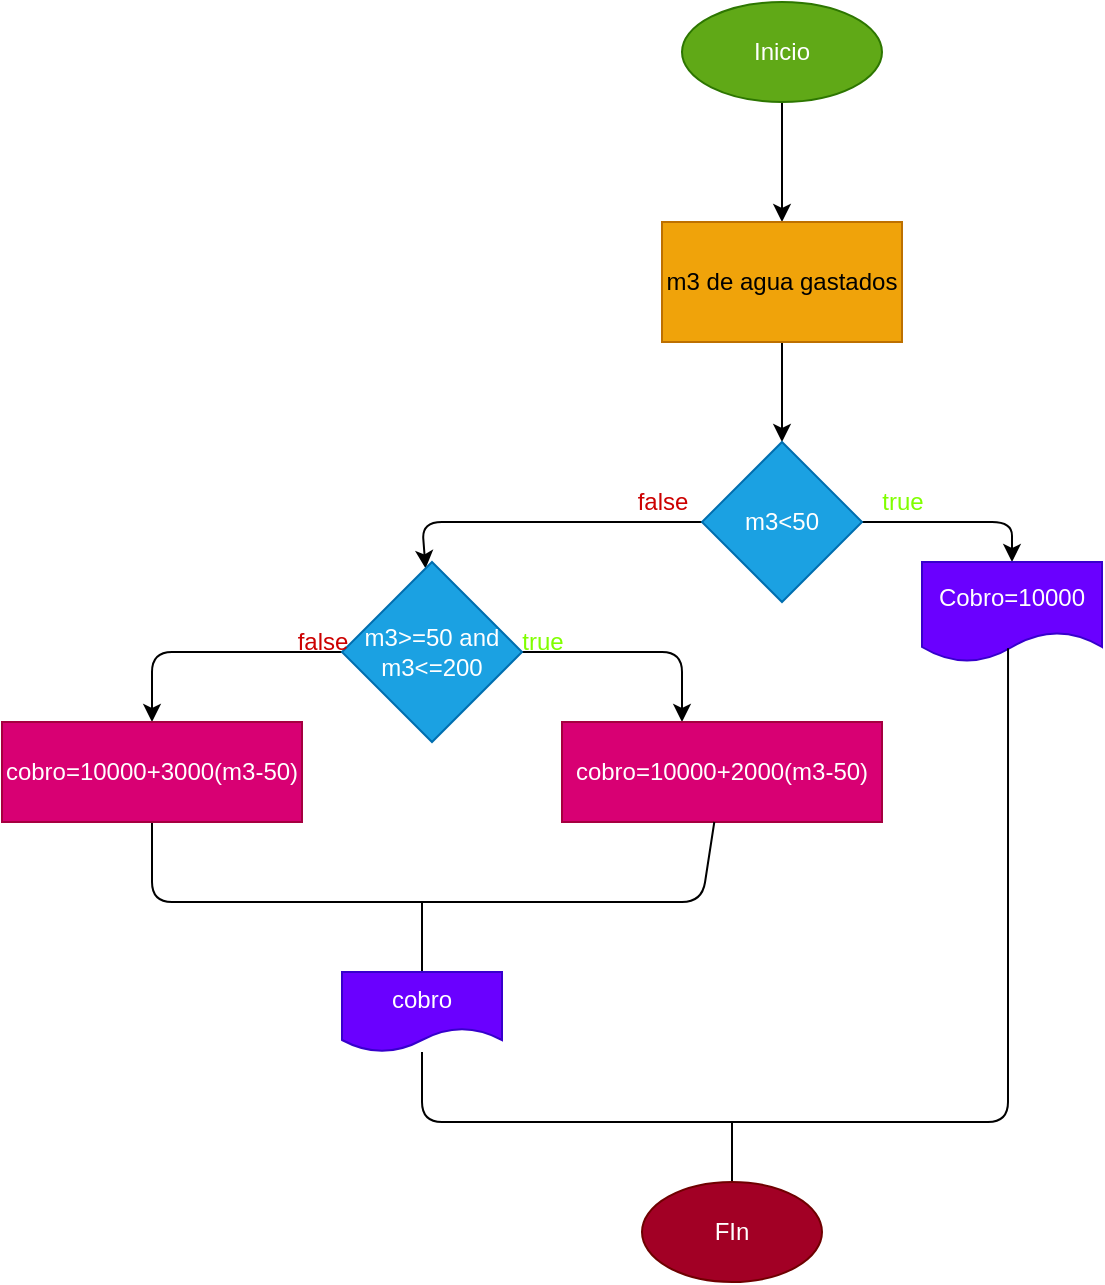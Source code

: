<mxfile>
    <diagram id="IoLIWrKu5vCPAxskdUk6" name="Page-1">
        <mxGraphModel dx="1391" dy="409" grid="1" gridSize="10" guides="1" tooltips="1" connect="1" arrows="1" fold="1" page="1" pageScale="1" pageWidth="827" pageHeight="1169" math="0" shadow="0">
            <root>
                <mxCell id="0"/>
                <mxCell id="1" parent="0"/>
                <mxCell id="4" value="" style="edgeStyle=none;html=1;" parent="1" source="2" target="3" edge="1">
                    <mxGeometry relative="1" as="geometry"/>
                </mxCell>
                <mxCell id="2" value="Inicio" style="ellipse;whiteSpace=wrap;html=1;fillColor=#60a917;fontColor=#ffffff;strokeColor=#2D7600;" parent="1" vertex="1">
                    <mxGeometry x="290" y="80" width="100" height="50" as="geometry"/>
                </mxCell>
                <mxCell id="6" value="" style="edgeStyle=none;html=1;" parent="1" source="3" target="5" edge="1">
                    <mxGeometry relative="1" as="geometry"/>
                </mxCell>
                <mxCell id="3" value="m3 de agua gastados" style="whiteSpace=wrap;html=1;fillColor=#f0a30a;fontColor=#000000;strokeColor=#BD7000;" parent="1" vertex="1">
                    <mxGeometry x="280" y="190" width="120" height="60" as="geometry"/>
                </mxCell>
                <mxCell id="8" style="edgeStyle=none;html=1;" parent="1" source="5" target="7" edge="1">
                    <mxGeometry relative="1" as="geometry">
                        <Array as="points">
                            <mxPoint x="455" y="340"/>
                        </Array>
                    </mxGeometry>
                </mxCell>
                <mxCell id="22" style="edgeStyle=none;html=1;startArrow=none;startFill=0;endArrow=classic;endFill=1;" parent="1" source="5" target="9" edge="1">
                    <mxGeometry relative="1" as="geometry">
                        <Array as="points">
                            <mxPoint x="160" y="340"/>
                        </Array>
                    </mxGeometry>
                </mxCell>
                <mxCell id="5" value="m3&amp;lt;50" style="rhombus;whiteSpace=wrap;html=1;fillColor=#1ba1e2;strokeColor=#006EAF;fontColor=#ffffff;" parent="1" vertex="1">
                    <mxGeometry x="300" y="300" width="80" height="80" as="geometry"/>
                </mxCell>
                <mxCell id="7" value="Cobro=10000" style="shape=document;whiteSpace=wrap;html=1;boundedLbl=1;fillColor=#6a00ff;fontColor=#ffffff;strokeColor=#3700CC;" parent="1" vertex="1">
                    <mxGeometry x="410" y="360" width="90" height="50" as="geometry"/>
                </mxCell>
                <mxCell id="23" style="edgeStyle=none;html=1;startArrow=none;startFill=0;endArrow=classic;endFill=1;" parent="1" source="9" edge="1">
                    <mxGeometry relative="1" as="geometry">
                        <mxPoint x="290" y="440" as="targetPoint"/>
                        <Array as="points">
                            <mxPoint x="290" y="405"/>
                        </Array>
                    </mxGeometry>
                </mxCell>
                <mxCell id="24" style="edgeStyle=none;html=1;startArrow=none;startFill=0;endArrow=classic;endFill=1;" parent="1" source="9" target="16" edge="1">
                    <mxGeometry relative="1" as="geometry">
                        <Array as="points">
                            <mxPoint x="25" y="405"/>
                        </Array>
                    </mxGeometry>
                </mxCell>
                <mxCell id="9" value="m3&amp;gt;=50 and m3&amp;lt;=200" style="rhombus;whiteSpace=wrap;html=1;fillColor=#1ba1e2;fontColor=#ffffff;strokeColor=#006EAF;" parent="1" vertex="1">
                    <mxGeometry x="120" y="360" width="90" height="90" as="geometry"/>
                </mxCell>
                <mxCell id="14" value="cobro=10000+2000(m3-50)" style="whiteSpace=wrap;html=1;fillColor=#d80073;fontColor=#ffffff;strokeColor=#A50040;" parent="1" vertex="1">
                    <mxGeometry x="230" y="440" width="160" height="50" as="geometry"/>
                </mxCell>
                <mxCell id="25" style="edgeStyle=none;html=1;startArrow=none;startFill=0;endArrow=none;endFill=0;" parent="1" source="16" target="14" edge="1">
                    <mxGeometry relative="1" as="geometry">
                        <Array as="points">
                            <mxPoint x="25" y="530"/>
                            <mxPoint x="160" y="530"/>
                            <mxPoint x="300" y="530"/>
                        </Array>
                    </mxGeometry>
                </mxCell>
                <mxCell id="16" value="cobro=10000+3000(m3-50)" style="whiteSpace=wrap;html=1;fillColor=#d80073;fontColor=#ffffff;strokeColor=#A50040;" parent="1" vertex="1">
                    <mxGeometry x="-50" y="440" width="150" height="50" as="geometry"/>
                </mxCell>
                <mxCell id="33" style="edgeStyle=none;html=1;startArrow=none;startFill=0;endArrow=none;endFill=0;" parent="1" source="26" edge="1">
                    <mxGeometry relative="1" as="geometry">
                        <mxPoint x="315" y="640.0" as="targetPoint"/>
                    </mxGeometry>
                </mxCell>
                <mxCell id="26" value="FIn" style="ellipse;whiteSpace=wrap;html=1;fillColor=#a20025;fontColor=#ffffff;strokeColor=#6F0000;" parent="1" vertex="1">
                    <mxGeometry x="270" y="670" width="90" height="50" as="geometry"/>
                </mxCell>
                <mxCell id="31" style="edgeStyle=none;html=1;startArrow=none;startFill=0;endArrow=none;endFill=0;" parent="1" source="30" edge="1">
                    <mxGeometry relative="1" as="geometry">
                        <mxPoint x="160" y="530.0" as="targetPoint"/>
                    </mxGeometry>
                </mxCell>
                <mxCell id="32" style="edgeStyle=none;html=1;entryX=0.478;entryY=0.863;entryDx=0;entryDy=0;entryPerimeter=0;startArrow=none;startFill=0;endArrow=none;endFill=0;" parent="1" source="30" target="7" edge="1">
                    <mxGeometry relative="1" as="geometry">
                        <Array as="points">
                            <mxPoint x="160" y="640"/>
                            <mxPoint x="340" y="640"/>
                            <mxPoint x="453" y="640"/>
                        </Array>
                    </mxGeometry>
                </mxCell>
                <mxCell id="30" value="cobro" style="shape=document;whiteSpace=wrap;html=1;boundedLbl=1;fillColor=#6a00ff;fontColor=#ffffff;strokeColor=#3700CC;" parent="1" vertex="1">
                    <mxGeometry x="120" y="565" width="80" height="40" as="geometry"/>
                </mxCell>
                <mxCell id="34" value="true" style="text;html=1;align=center;verticalAlign=middle;resizable=0;points=[];autosize=1;fontColor=#80FF00;" parent="1" vertex="1">
                    <mxGeometry x="380" y="320" width="40" height="20" as="geometry"/>
                </mxCell>
                <mxCell id="35" value="true" style="text;html=1;align=center;verticalAlign=middle;resizable=0;points=[];autosize=1;fontColor=#80FF00;" parent="1" vertex="1">
                    <mxGeometry x="200" y="390" width="40" height="20" as="geometry"/>
                </mxCell>
                <mxCell id="36" value="false" style="text;html=1;align=center;verticalAlign=middle;resizable=0;points=[];autosize=1;fontColor=#CC0000;" parent="1" vertex="1">
                    <mxGeometry x="260" y="320" width="40" height="20" as="geometry"/>
                </mxCell>
                <mxCell id="37" value="false" style="text;html=1;align=center;verticalAlign=middle;resizable=0;points=[];autosize=1;fontColor=#CC0000;" parent="1" vertex="1">
                    <mxGeometry x="90" y="390" width="40" height="20" as="geometry"/>
                </mxCell>
            </root>
        </mxGraphModel>
    </diagram>
</mxfile>